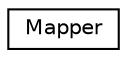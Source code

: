 digraph "Graphical Class Hierarchy"
{
  edge [fontname="Helvetica",fontsize="10",labelfontname="Helvetica",labelfontsize="10"];
  node [fontname="Helvetica",fontsize="10",shape=record];
  rankdir="LR";
  Node0 [label="Mapper",height=0.2,width=0.4,color="black", fillcolor="white", style="filled",URL="$classMapper.html"];
}
